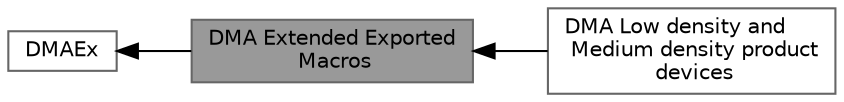 digraph "DMA Extended Exported Macros"
{
 // LATEX_PDF_SIZE
  bgcolor="transparent";
  edge [fontname=Helvetica,fontsize=10,labelfontname=Helvetica,labelfontsize=10];
  node [fontname=Helvetica,fontsize=10,shape=box,height=0.2,width=0.4];
  rankdir=LR;
  Node2 [id="Node000002",label="DMAEx",height=0.2,width=0.4,color="grey40", fillcolor="white", style="filled",URL="$group___d_m_a_ex.html",tooltip=" "];
  Node1 [id="Node000001",label="DMA Extended Exported\l Macros",height=0.2,width=0.4,color="gray40", fillcolor="grey60", style="filled", fontcolor="black",tooltip=" "];
  Node3 [id="Node000003",label="DMA Low density and\l Medium density product\l devices",height=0.2,width=0.4,color="grey40", fillcolor="white", style="filled",URL="$group___d_m_a___low__density___medium__density___product__devices.html",tooltip=" "];
  Node2->Node1 [shape=plaintext, dir="back", style="solid"];
  Node1->Node3 [shape=plaintext, dir="back", style="solid"];
}
